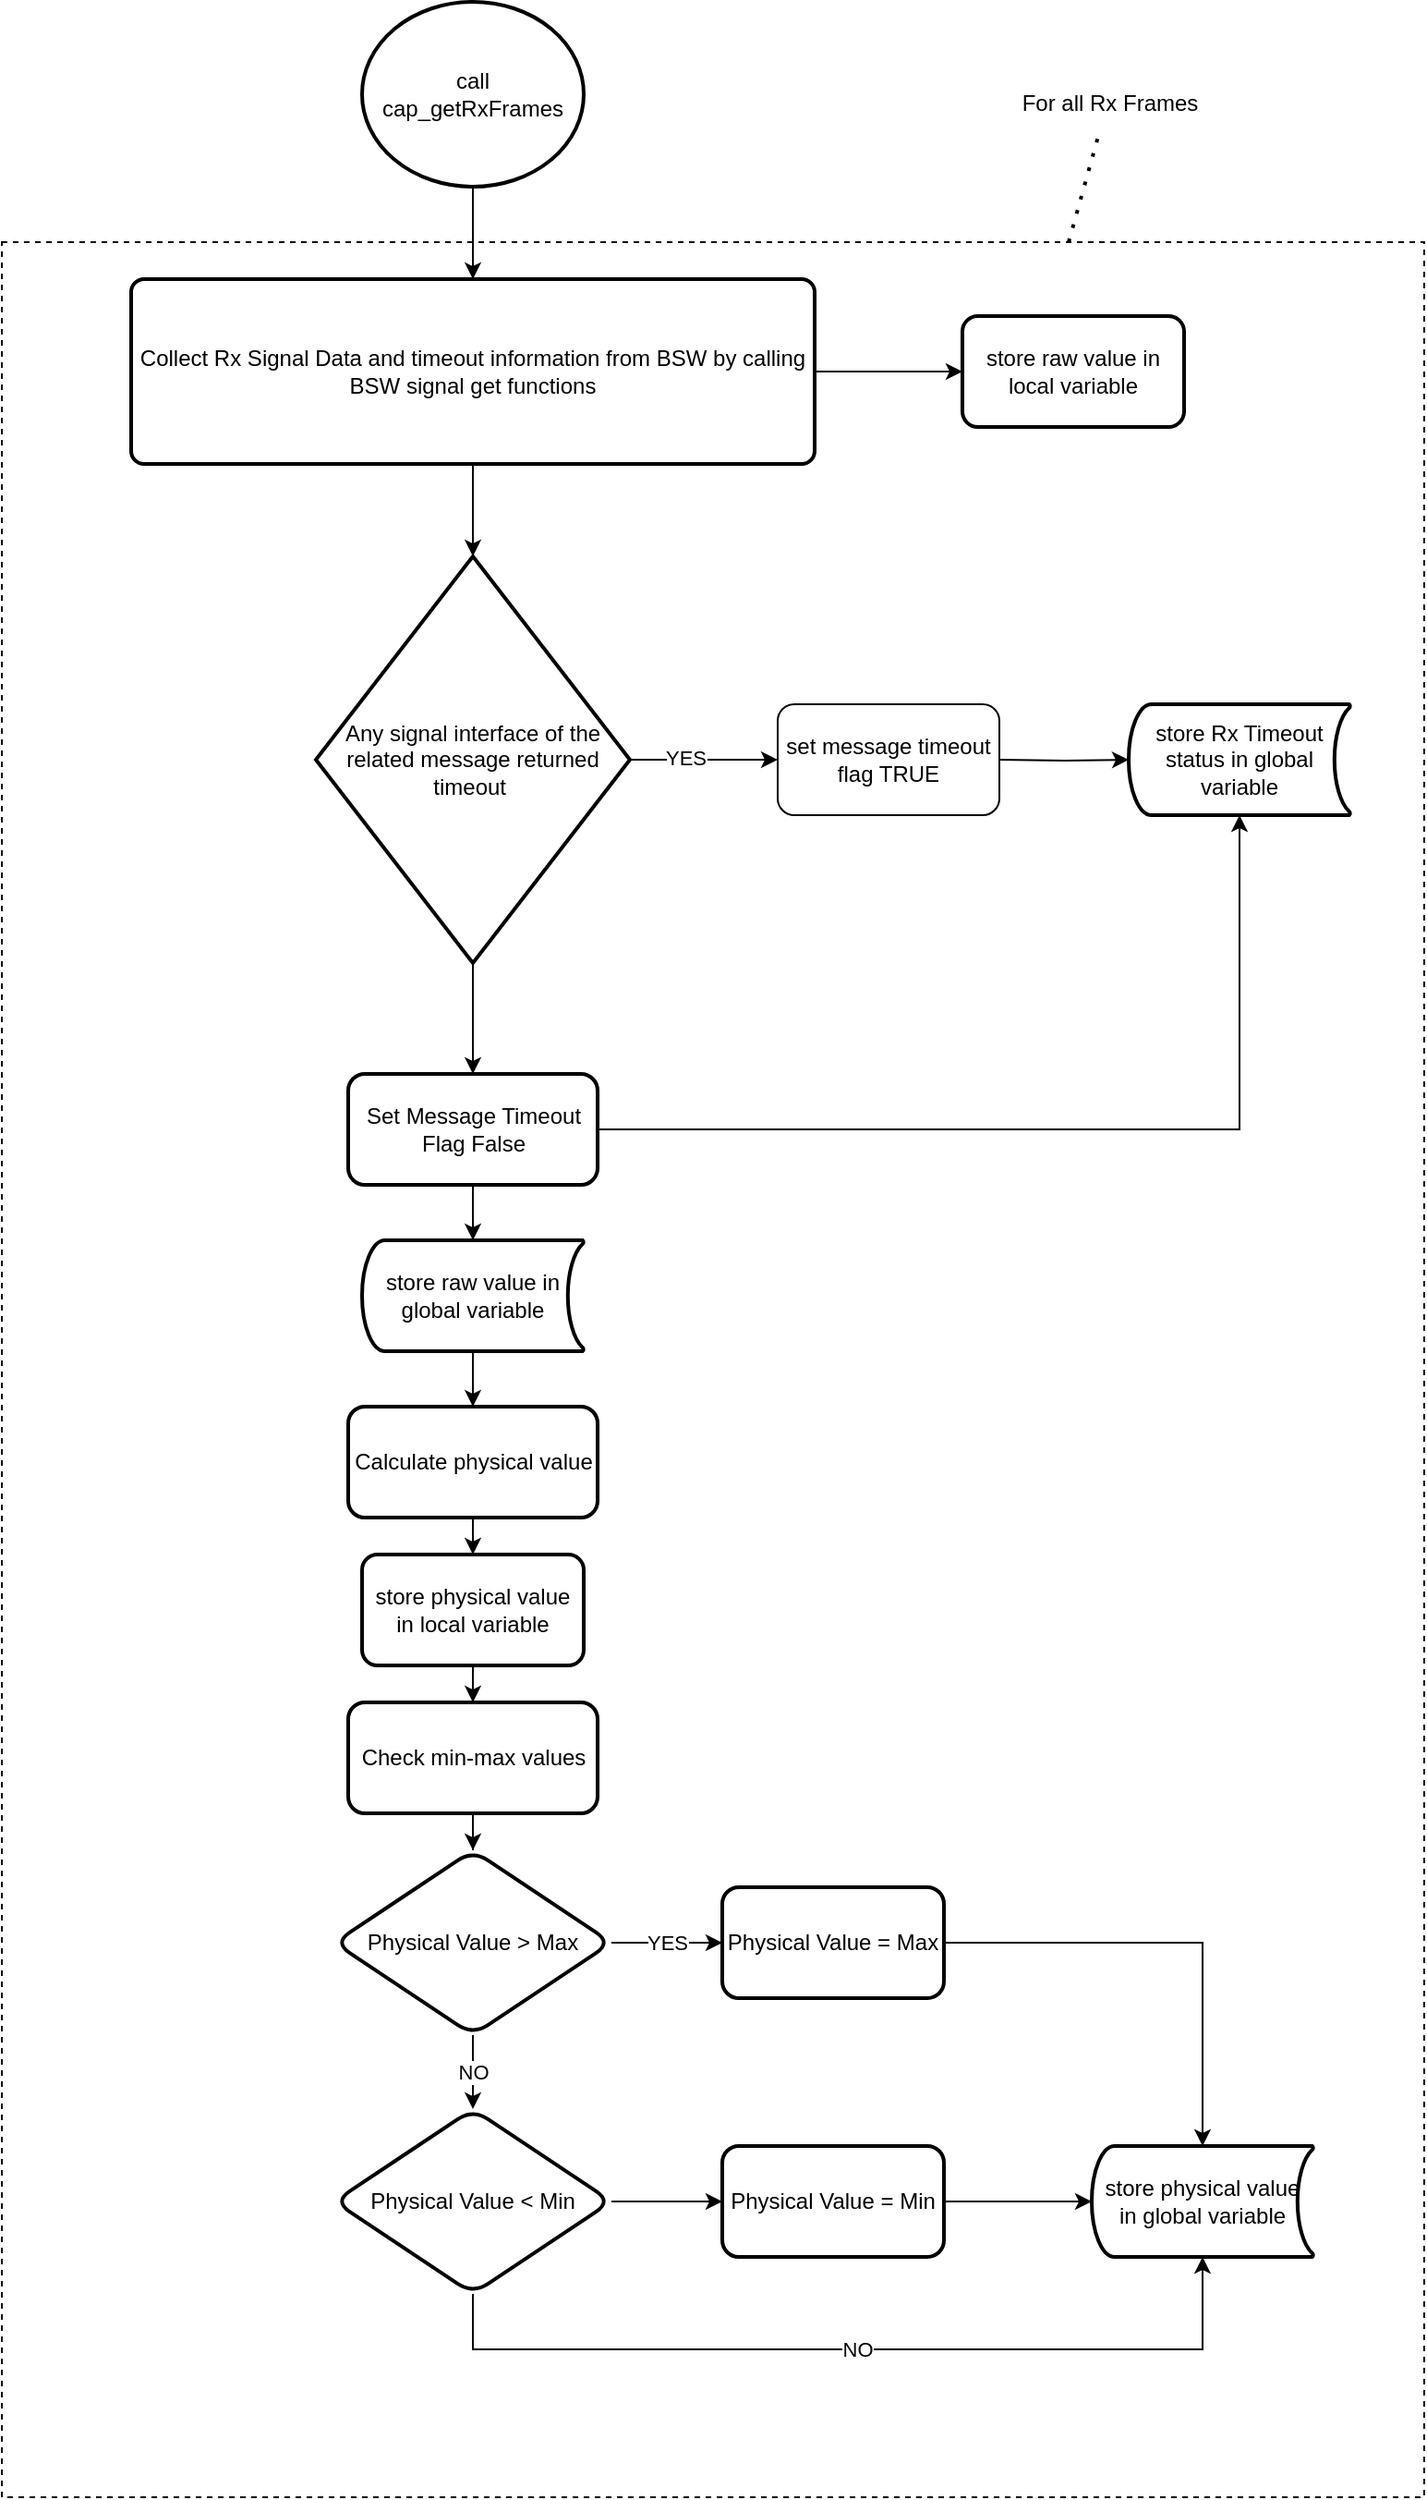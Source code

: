 <mxfile version="20.3.0" type="device" pages="2"><diagram id="Yxat2AKtleEJiYUT-oqm" name="Rx"><mxGraphModel dx="1662" dy="899" grid="1" gridSize="10" guides="1" tooltips="1" connect="1" arrows="1" fold="1" page="1" pageScale="1" pageWidth="3300" pageHeight="2339" math="0" shadow="0"><root><mxCell id="0"/><mxCell id="1" parent="0"/><mxCell id="YRBufTDJDc_xUAyxAovv-4" value="" style="rounded=0;whiteSpace=wrap;html=1;dashed=1;" parent="1" vertex="1"><mxGeometry x="520" y="190" width="770" height="1220" as="geometry"/></mxCell><mxCell id="H93vQ3JtCLSsTA0Uqple-7" style="edgeStyle=orthogonalEdgeStyle;rounded=0;orthogonalLoop=1;jettySize=auto;html=1;entryX=0.5;entryY=0;entryDx=0;entryDy=0;entryPerimeter=0;" parent="1" source="H93vQ3JtCLSsTA0Uqple-2" target="H93vQ3JtCLSsTA0Uqple-6" edge="1"><mxGeometry relative="1" as="geometry"/></mxCell><mxCell id="2OKJb7E3wXKEWQySk6sX-2" value="" style="edgeStyle=orthogonalEdgeStyle;rounded=0;orthogonalLoop=1;jettySize=auto;html=1;" edge="1" parent="1" source="H93vQ3JtCLSsTA0Uqple-2" target="2OKJb7E3wXKEWQySk6sX-1"><mxGeometry relative="1" as="geometry"/></mxCell><mxCell id="H93vQ3JtCLSsTA0Uqple-2" value="Collect Rx Signal Data and timeout information from BSW by calling BSW signal get functions" style="rounded=1;whiteSpace=wrap;html=1;absoluteArcSize=1;arcSize=14;strokeWidth=2;" parent="1" vertex="1"><mxGeometry x="590" y="210" width="370" height="100" as="geometry"/></mxCell><mxCell id="H93vQ3JtCLSsTA0Uqple-8" style="edgeStyle=orthogonalEdgeStyle;rounded=0;orthogonalLoop=1;jettySize=auto;html=1;" parent="1" source="H93vQ3JtCLSsTA0Uqple-6" target="H93vQ3JtCLSsTA0Uqple-9" edge="1"><mxGeometry relative="1" as="geometry"><mxPoint x="950" y="470" as="targetPoint"/></mxGeometry></mxCell><mxCell id="H93vQ3JtCLSsTA0Uqple-10" value="YES" style="edgeLabel;html=1;align=center;verticalAlign=middle;resizable=0;points=[];" parent="H93vQ3JtCLSsTA0Uqple-8" vertex="1" connectable="0"><mxGeometry x="-0.255" y="1" relative="1" as="geometry"><mxPoint as="offset"/></mxGeometry></mxCell><mxCell id="H93vQ3JtCLSsTA0Uqple-12" value="" style="edgeStyle=orthogonalEdgeStyle;rounded=0;orthogonalLoop=1;jettySize=auto;html=1;" parent="1" source="H93vQ3JtCLSsTA0Uqple-6" target="H93vQ3JtCLSsTA0Uqple-11" edge="1"><mxGeometry relative="1" as="geometry"/></mxCell><mxCell id="H93vQ3JtCLSsTA0Uqple-6" value="Any signal interface of the related message returned timeout&amp;nbsp;" style="strokeWidth=2;html=1;shape=mxgraph.flowchart.decision;whiteSpace=wrap;" parent="1" vertex="1"><mxGeometry x="690" y="360" width="170" height="220" as="geometry"/></mxCell><mxCell id="H93vQ3JtCLSsTA0Uqple-9" value="set message timeout flag TRUE" style="rounded=1;whiteSpace=wrap;html=1;" parent="1" vertex="1"><mxGeometry x="940" y="440" width="120" height="60" as="geometry"/></mxCell><mxCell id="CrTnIOXYHjNJ09mm61lt-9" style="edgeStyle=orthogonalEdgeStyle;rounded=0;orthogonalLoop=1;jettySize=auto;html=1;entryX=0.5;entryY=1;entryDx=0;entryDy=0;entryPerimeter=0;" parent="1" source="H93vQ3JtCLSsTA0Uqple-11" target="CrTnIOXYHjNJ09mm61lt-8" edge="1"><mxGeometry relative="1" as="geometry"/></mxCell><mxCell id="2OKJb7E3wXKEWQySk6sX-28" value="" style="edgeStyle=orthogonalEdgeStyle;rounded=0;orthogonalLoop=1;jettySize=auto;html=1;" edge="1" parent="1" source="H93vQ3JtCLSsTA0Uqple-11" target="2OKJb7E3wXKEWQySk6sX-5"><mxGeometry relative="1" as="geometry"/></mxCell><mxCell id="H93vQ3JtCLSsTA0Uqple-11" value="Set Message Timeout Flag False" style="rounded=1;whiteSpace=wrap;html=1;strokeWidth=2;" parent="1" vertex="1"><mxGeometry x="707.5" y="640" width="135" height="60" as="geometry"/></mxCell><mxCell id="YRBufTDJDc_xUAyxAovv-3" value="" style="edgeStyle=orthogonalEdgeStyle;rounded=0;orthogonalLoop=1;jettySize=auto;html=1;" parent="1" source="YRBufTDJDc_xUAyxAovv-1" target="H93vQ3JtCLSsTA0Uqple-2" edge="1"><mxGeometry relative="1" as="geometry"/></mxCell><mxCell id="YRBufTDJDc_xUAyxAovv-1" value="call cap_getRxFrames" style="strokeWidth=2;html=1;shape=mxgraph.flowchart.start_2;whiteSpace=wrap;" parent="1" vertex="1"><mxGeometry x="715" y="60" width="120" height="100" as="geometry"/></mxCell><mxCell id="YRBufTDJDc_xUAyxAovv-5" value="For all Rx Frames" style="text;html=1;strokeColor=none;fillColor=none;align=center;verticalAlign=middle;whiteSpace=wrap;rounded=0;dashed=1;" parent="1" vertex="1"><mxGeometry x="1070" y="100" width="100" height="30" as="geometry"/></mxCell><mxCell id="YRBufTDJDc_xUAyxAovv-6" value="" style="endArrow=none;dashed=1;html=1;dashPattern=1 3;strokeWidth=2;rounded=0;entryX=0.44;entryY=1.033;entryDx=0;entryDy=0;entryPerimeter=0;exitX=0.75;exitY=0;exitDx=0;exitDy=0;" parent="1" source="YRBufTDJDc_xUAyxAovv-4" target="YRBufTDJDc_xUAyxAovv-5" edge="1"><mxGeometry width="50" height="50" relative="1" as="geometry"><mxPoint x="1080" y="190" as="sourcePoint"/><mxPoint x="1130" y="140" as="targetPoint"/></mxGeometry></mxCell><mxCell id="CrTnIOXYHjNJ09mm61lt-7" value="" style="edgeStyle=orthogonalEdgeStyle;rounded=0;orthogonalLoop=1;jettySize=auto;html=1;" parent="1" target="CrTnIOXYHjNJ09mm61lt-8" edge="1"><mxGeometry relative="1" as="geometry"><mxPoint x="1060" y="470" as="sourcePoint"/></mxGeometry></mxCell><mxCell id="CrTnIOXYHjNJ09mm61lt-8" value="store Rx Timeout status in global variable" style="strokeWidth=2;html=1;shape=mxgraph.flowchart.stored_data;whiteSpace=wrap;" parent="1" vertex="1"><mxGeometry x="1130" y="440" width="120" height="60" as="geometry"/></mxCell><mxCell id="2OKJb7E3wXKEWQySk6sX-1" value="store raw value in local variable" style="whiteSpace=wrap;html=1;rounded=1;arcSize=14;strokeWidth=2;" vertex="1" parent="1"><mxGeometry x="1040" y="230" width="120" height="60" as="geometry"/></mxCell><mxCell id="2OKJb7E3wXKEWQySk6sX-29" value="" style="edgeStyle=orthogonalEdgeStyle;rounded=0;orthogonalLoop=1;jettySize=auto;html=1;" edge="1" parent="1" source="2OKJb7E3wXKEWQySk6sX-5" target="2OKJb7E3wXKEWQySk6sX-6"><mxGeometry relative="1" as="geometry"/></mxCell><mxCell id="2OKJb7E3wXKEWQySk6sX-5" value="store raw value in global variable" style="strokeWidth=2;html=1;shape=mxgraph.flowchart.stored_data;whiteSpace=wrap;" vertex="1" parent="1"><mxGeometry x="715" y="730" width="120" height="60" as="geometry"/></mxCell><mxCell id="2OKJb7E3wXKEWQySk6sX-24" value="" style="edgeStyle=orthogonalEdgeStyle;rounded=0;orthogonalLoop=1;jettySize=auto;html=1;" edge="1" parent="1" source="2OKJb7E3wXKEWQySk6sX-6" target="2OKJb7E3wXKEWQySk6sX-23"><mxGeometry relative="1" as="geometry"/></mxCell><mxCell id="2OKJb7E3wXKEWQySk6sX-6" value="Calculate physical value" style="rounded=1;whiteSpace=wrap;html=1;strokeWidth=2;" vertex="1" parent="1"><mxGeometry x="707.5" y="820" width="135" height="60" as="geometry"/></mxCell><mxCell id="2OKJb7E3wXKEWQySk6sX-13" value="" style="edgeStyle=orthogonalEdgeStyle;rounded=0;orthogonalLoop=1;jettySize=auto;html=1;" edge="1" parent="1" source="2OKJb7E3wXKEWQySk6sX-10" target="2OKJb7E3wXKEWQySk6sX-12"><mxGeometry relative="1" as="geometry"/></mxCell><mxCell id="2OKJb7E3wXKEWQySk6sX-10" value="Check min-max values" style="rounded=1;whiteSpace=wrap;html=1;strokeWidth=2;" vertex="1" parent="1"><mxGeometry x="707.5" y="980" width="135" height="60" as="geometry"/></mxCell><mxCell id="2OKJb7E3wXKEWQySk6sX-15" value="YES" style="edgeStyle=orthogonalEdgeStyle;rounded=0;orthogonalLoop=1;jettySize=auto;html=1;" edge="1" parent="1" source="2OKJb7E3wXKEWQySk6sX-12" target="2OKJb7E3wXKEWQySk6sX-14"><mxGeometry relative="1" as="geometry"><Array as="points"><mxPoint x="890" y="1110"/><mxPoint x="890" y="1110"/></Array></mxGeometry></mxCell><mxCell id="2OKJb7E3wXKEWQySk6sX-17" value="NO" style="edgeStyle=orthogonalEdgeStyle;rounded=0;orthogonalLoop=1;jettySize=auto;html=1;" edge="1" parent="1" source="2OKJb7E3wXKEWQySk6sX-12" target="2OKJb7E3wXKEWQySk6sX-16"><mxGeometry relative="1" as="geometry"/></mxCell><mxCell id="2OKJb7E3wXKEWQySk6sX-12" value="Physical Value &amp;gt; Max" style="rhombus;whiteSpace=wrap;html=1;rounded=1;strokeWidth=2;" vertex="1" parent="1"><mxGeometry x="700" y="1060" width="150" height="100" as="geometry"/></mxCell><mxCell id="2OKJb7E3wXKEWQySk6sX-26" style="edgeStyle=orthogonalEdgeStyle;rounded=0;orthogonalLoop=1;jettySize=auto;html=1;" edge="1" parent="1" source="2OKJb7E3wXKEWQySk6sX-14" target="2OKJb7E3wXKEWQySk6sX-22"><mxGeometry relative="1" as="geometry"/></mxCell><mxCell id="2OKJb7E3wXKEWQySk6sX-14" value="Physical Value = Max" style="whiteSpace=wrap;html=1;rounded=1;strokeWidth=2;" vertex="1" parent="1"><mxGeometry x="910" y="1080" width="120" height="60" as="geometry"/></mxCell><mxCell id="2OKJb7E3wXKEWQySk6sX-21" value="" style="edgeStyle=orthogonalEdgeStyle;rounded=0;orthogonalLoop=1;jettySize=auto;html=1;" edge="1" parent="1" source="2OKJb7E3wXKEWQySk6sX-16" target="2OKJb7E3wXKEWQySk6sX-20"><mxGeometry relative="1" as="geometry"/></mxCell><mxCell id="2OKJb7E3wXKEWQySk6sX-25" value="NO" style="edgeStyle=orthogonalEdgeStyle;rounded=0;orthogonalLoop=1;jettySize=auto;html=1;entryX=0.5;entryY=1;entryDx=0;entryDy=0;entryPerimeter=0;" edge="1" parent="1" source="2OKJb7E3wXKEWQySk6sX-16" target="2OKJb7E3wXKEWQySk6sX-22"><mxGeometry relative="1" as="geometry"><Array as="points"><mxPoint x="775" y="1330"/><mxPoint x="1170" y="1330"/></Array></mxGeometry></mxCell><mxCell id="2OKJb7E3wXKEWQySk6sX-16" value="Physical Value &amp;lt; Min" style="rhombus;whiteSpace=wrap;html=1;rounded=1;strokeWidth=2;" vertex="1" parent="1"><mxGeometry x="700" y="1200" width="150" height="100" as="geometry"/></mxCell><mxCell id="2OKJb7E3wXKEWQySk6sX-27" style="edgeStyle=orthogonalEdgeStyle;rounded=0;orthogonalLoop=1;jettySize=auto;html=1;entryX=0;entryY=0.5;entryDx=0;entryDy=0;entryPerimeter=0;" edge="1" parent="1" source="2OKJb7E3wXKEWQySk6sX-20" target="2OKJb7E3wXKEWQySk6sX-22"><mxGeometry relative="1" as="geometry"/></mxCell><mxCell id="2OKJb7E3wXKEWQySk6sX-20" value="Physical Value = Min" style="whiteSpace=wrap;html=1;rounded=1;strokeWidth=2;" vertex="1" parent="1"><mxGeometry x="910" y="1220" width="120" height="60" as="geometry"/></mxCell><mxCell id="2OKJb7E3wXKEWQySk6sX-22" value="store physical value in global variable" style="strokeWidth=2;html=1;shape=mxgraph.flowchart.stored_data;whiteSpace=wrap;" vertex="1" parent="1"><mxGeometry x="1110" y="1220" width="120" height="60" as="geometry"/></mxCell><mxCell id="2OKJb7E3wXKEWQySk6sX-31" style="edgeStyle=orthogonalEdgeStyle;rounded=0;orthogonalLoop=1;jettySize=auto;html=1;entryX=0.5;entryY=0;entryDx=0;entryDy=0;" edge="1" parent="1" source="2OKJb7E3wXKEWQySk6sX-23" target="2OKJb7E3wXKEWQySk6sX-10"><mxGeometry relative="1" as="geometry"/></mxCell><mxCell id="2OKJb7E3wXKEWQySk6sX-23" value="store physical value in local variable" style="whiteSpace=wrap;html=1;rounded=1;arcSize=14;strokeWidth=2;" vertex="1" parent="1"><mxGeometry x="715" y="900" width="120" height="60" as="geometry"/></mxCell></root></mxGraphModel></diagram><diagram id="3XTBUSvXO7O7gbnnDCiz" name="Tx"><mxGraphModel dx="1662" dy="899" grid="1" gridSize="10" guides="1" tooltips="1" connect="1" arrows="1" fold="1" page="1" pageScale="1" pageWidth="3300" pageHeight="2339" math="0" shadow="0"><root><mxCell id="0"/><mxCell id="1" parent="0"/><mxCell id="crKs2UZX1n472WH-GINP-1" value="" style="rounded=0;whiteSpace=wrap;html=1;dashed=1;" parent="1" vertex="1"><mxGeometry x="130" y="200" width="830" height="830" as="geometry"/></mxCell><mxCell id="crKs2UZX1n472WH-GINP-5" style="edgeStyle=orthogonalEdgeStyle;rounded=0;orthogonalLoop=1;jettySize=auto;html=1;" parent="1" source="crKs2UZX1n472WH-GINP-2" target="uJlY2UI6OcFOWRZvWNOG-1" edge="1"><mxGeometry relative="1" as="geometry"><mxPoint x="375" y="240" as="targetPoint"/></mxGeometry></mxCell><mxCell id="crKs2UZX1n472WH-GINP-2" value="call cap_setTxFrames" style="strokeWidth=2;html=1;shape=mxgraph.flowchart.start_2;whiteSpace=wrap;" parent="1" vertex="1"><mxGeometry x="307.5" y="60" width="135" height="100" as="geometry"/></mxCell><mxCell id="crKs2UZX1n472WH-GINP-3" value="For all Tx Frames" style="text;html=1;strokeColor=none;fillColor=none;align=center;verticalAlign=middle;whiteSpace=wrap;rounded=0;dashed=1;" parent="1" vertex="1"><mxGeometry x="720" y="130" width="100" height="30" as="geometry"/></mxCell><mxCell id="crKs2UZX1n472WH-GINP-4" value="" style="endArrow=none;dashed=1;html=1;dashPattern=1 3;strokeWidth=2;rounded=0;entryX=0.44;entryY=1.033;entryDx=0;entryDy=0;entryPerimeter=0;exitX=0.75;exitY=0;exitDx=0;exitDy=0;" parent="1" source="crKs2UZX1n472WH-GINP-1" target="crKs2UZX1n472WH-GINP-3" edge="1"><mxGeometry width="50" height="50" relative="1" as="geometry"><mxPoint x="690" y="190" as="sourcePoint"/><mxPoint x="740" y="140" as="targetPoint"/></mxGeometry></mxCell><mxCell id="VMdJA4_w7fgLO5SfiA-W-1" value="Set Tx Signal Data and to BSW by calling BSW signal set functions" style="rounded=1;whiteSpace=wrap;html=1;absoluteArcSize=1;arcSize=14;strokeWidth=2;" parent="1" vertex="1"><mxGeometry x="260" y="890" width="230" height="100" as="geometry"/></mxCell><mxCell id="uJlY2UI6OcFOWRZvWNOG-8" value="" style="edgeStyle=orthogonalEdgeStyle;rounded=0;orthogonalLoop=1;jettySize=auto;html=1;" edge="1" parent="1" source="uJlY2UI6OcFOWRZvWNOG-1" target="uJlY2UI6OcFOWRZvWNOG-2"><mxGeometry relative="1" as="geometry"/></mxCell><mxCell id="uJlY2UI6OcFOWRZvWNOG-1" value="Check min-max values" style="rounded=1;whiteSpace=wrap;html=1;strokeWidth=2;" vertex="1" parent="1"><mxGeometry x="307.5" y="230" width="135" height="60" as="geometry"/></mxCell><mxCell id="uJlY2UI6OcFOWRZvWNOG-9" value="" style="edgeStyle=orthogonalEdgeStyle;rounded=0;orthogonalLoop=1;jettySize=auto;html=1;" edge="1" parent="1" source="uJlY2UI6OcFOWRZvWNOG-2" target="uJlY2UI6OcFOWRZvWNOG-3"><mxGeometry relative="1" as="geometry"/></mxCell><mxCell id="uJlY2UI6OcFOWRZvWNOG-10" value="" style="edgeStyle=orthogonalEdgeStyle;rounded=0;orthogonalLoop=1;jettySize=auto;html=1;" edge="1" parent="1" source="uJlY2UI6OcFOWRZvWNOG-2" target="uJlY2UI6OcFOWRZvWNOG-4"><mxGeometry relative="1" as="geometry"/></mxCell><mxCell id="uJlY2UI6OcFOWRZvWNOG-2" value="Physical Value &amp;gt; Max" style="rhombus;whiteSpace=wrap;html=1;rounded=1;strokeWidth=2;" vertex="1" parent="1"><mxGeometry x="300" y="340" width="150" height="100" as="geometry"/></mxCell><mxCell id="uJlY2UI6OcFOWRZvWNOG-21" style="edgeStyle=orthogonalEdgeStyle;rounded=0;orthogonalLoop=1;jettySize=auto;html=1;entryX=0.93;entryY=0.5;entryDx=0;entryDy=0;entryPerimeter=0;" edge="1" parent="1" source="uJlY2UI6OcFOWRZvWNOG-3" target="uJlY2UI6OcFOWRZvWNOG-6"><mxGeometry relative="1" as="geometry"><Array as="points"><mxPoint x="710" y="390"/><mxPoint x="710" y="650"/></Array></mxGeometry></mxCell><mxCell id="uJlY2UI6OcFOWRZvWNOG-3" value="Physical Value = Max" style="whiteSpace=wrap;html=1;rounded=1;strokeWidth=2;" vertex="1" parent="1"><mxGeometry x="510" y="360" width="120" height="60" as="geometry"/></mxCell><mxCell id="uJlY2UI6OcFOWRZvWNOG-11" value="" style="edgeStyle=orthogonalEdgeStyle;rounded=0;orthogonalLoop=1;jettySize=auto;html=1;" edge="1" parent="1" source="uJlY2UI6OcFOWRZvWNOG-4" target="uJlY2UI6OcFOWRZvWNOG-5"><mxGeometry relative="1" as="geometry"/></mxCell><mxCell id="uJlY2UI6OcFOWRZvWNOG-19" value="" style="edgeStyle=orthogonalEdgeStyle;rounded=0;orthogonalLoop=1;jettySize=auto;html=1;" edge="1" parent="1" source="uJlY2UI6OcFOWRZvWNOG-4" target="uJlY2UI6OcFOWRZvWNOG-6"><mxGeometry relative="1" as="geometry"/></mxCell><mxCell id="uJlY2UI6OcFOWRZvWNOG-4" value="Physical Value &amp;lt; Min" style="rhombus;whiteSpace=wrap;html=1;rounded=1;strokeWidth=2;" vertex="1" parent="1"><mxGeometry x="300" y="480" width="150" height="100" as="geometry"/></mxCell><mxCell id="uJlY2UI6OcFOWRZvWNOG-20" style="edgeStyle=orthogonalEdgeStyle;rounded=0;orthogonalLoop=1;jettySize=auto;html=1;entryX=0.93;entryY=0.5;entryDx=0;entryDy=0;entryPerimeter=0;" edge="1" parent="1" source="uJlY2UI6OcFOWRZvWNOG-5" target="uJlY2UI6OcFOWRZvWNOG-6"><mxGeometry relative="1" as="geometry"><Array as="points"><mxPoint x="710" y="530"/><mxPoint x="710" y="650"/></Array></mxGeometry></mxCell><mxCell id="uJlY2UI6OcFOWRZvWNOG-5" value="Physical Value = Min" style="whiteSpace=wrap;html=1;rounded=1;strokeWidth=2;" vertex="1" parent="1"><mxGeometry x="510" y="500" width="120" height="60" as="geometry"/></mxCell><mxCell id="uJlY2UI6OcFOWRZvWNOG-23" value="" style="edgeStyle=orthogonalEdgeStyle;rounded=0;orthogonalLoop=1;jettySize=auto;html=1;" edge="1" parent="1" source="uJlY2UI6OcFOWRZvWNOG-6" target="uJlY2UI6OcFOWRZvWNOG-22"><mxGeometry relative="1" as="geometry"/></mxCell><mxCell id="uJlY2UI6OcFOWRZvWNOG-6" value="store physical value in global variable" style="strokeWidth=2;html=1;shape=mxgraph.flowchart.stored_data;whiteSpace=wrap;" vertex="1" parent="1"><mxGeometry x="315" y="620" width="120" height="60" as="geometry"/></mxCell><mxCell id="FcfrOz24spg6L7BlZTWM-2" value="" style="edgeStyle=orthogonalEdgeStyle;rounded=0;orthogonalLoop=1;jettySize=auto;html=1;" edge="1" parent="1" source="uJlY2UI6OcFOWRZvWNOG-22" target="FcfrOz24spg6L7BlZTWM-1"><mxGeometry relative="1" as="geometry"/></mxCell><mxCell id="uJlY2UI6OcFOWRZvWNOG-22" value="Calculate raw value" style="rounded=1;whiteSpace=wrap;html=1;strokeWidth=2;" vertex="1" parent="1"><mxGeometry x="307.5" y="710" width="135" height="60" as="geometry"/></mxCell><mxCell id="FcfrOz24spg6L7BlZTWM-3" value="" style="edgeStyle=orthogonalEdgeStyle;rounded=0;orthogonalLoop=1;jettySize=auto;html=1;" edge="1" parent="1" source="FcfrOz24spg6L7BlZTWM-1" target="VMdJA4_w7fgLO5SfiA-W-1"><mxGeometry relative="1" as="geometry"/></mxCell><mxCell id="FcfrOz24spg6L7BlZTWM-1" value="store raw value in global variable" style="strokeWidth=2;html=1;shape=mxgraph.flowchart.stored_data;whiteSpace=wrap;" vertex="1" parent="1"><mxGeometry x="315" y="800" width="120" height="60" as="geometry"/></mxCell></root></mxGraphModel></diagram></mxfile>